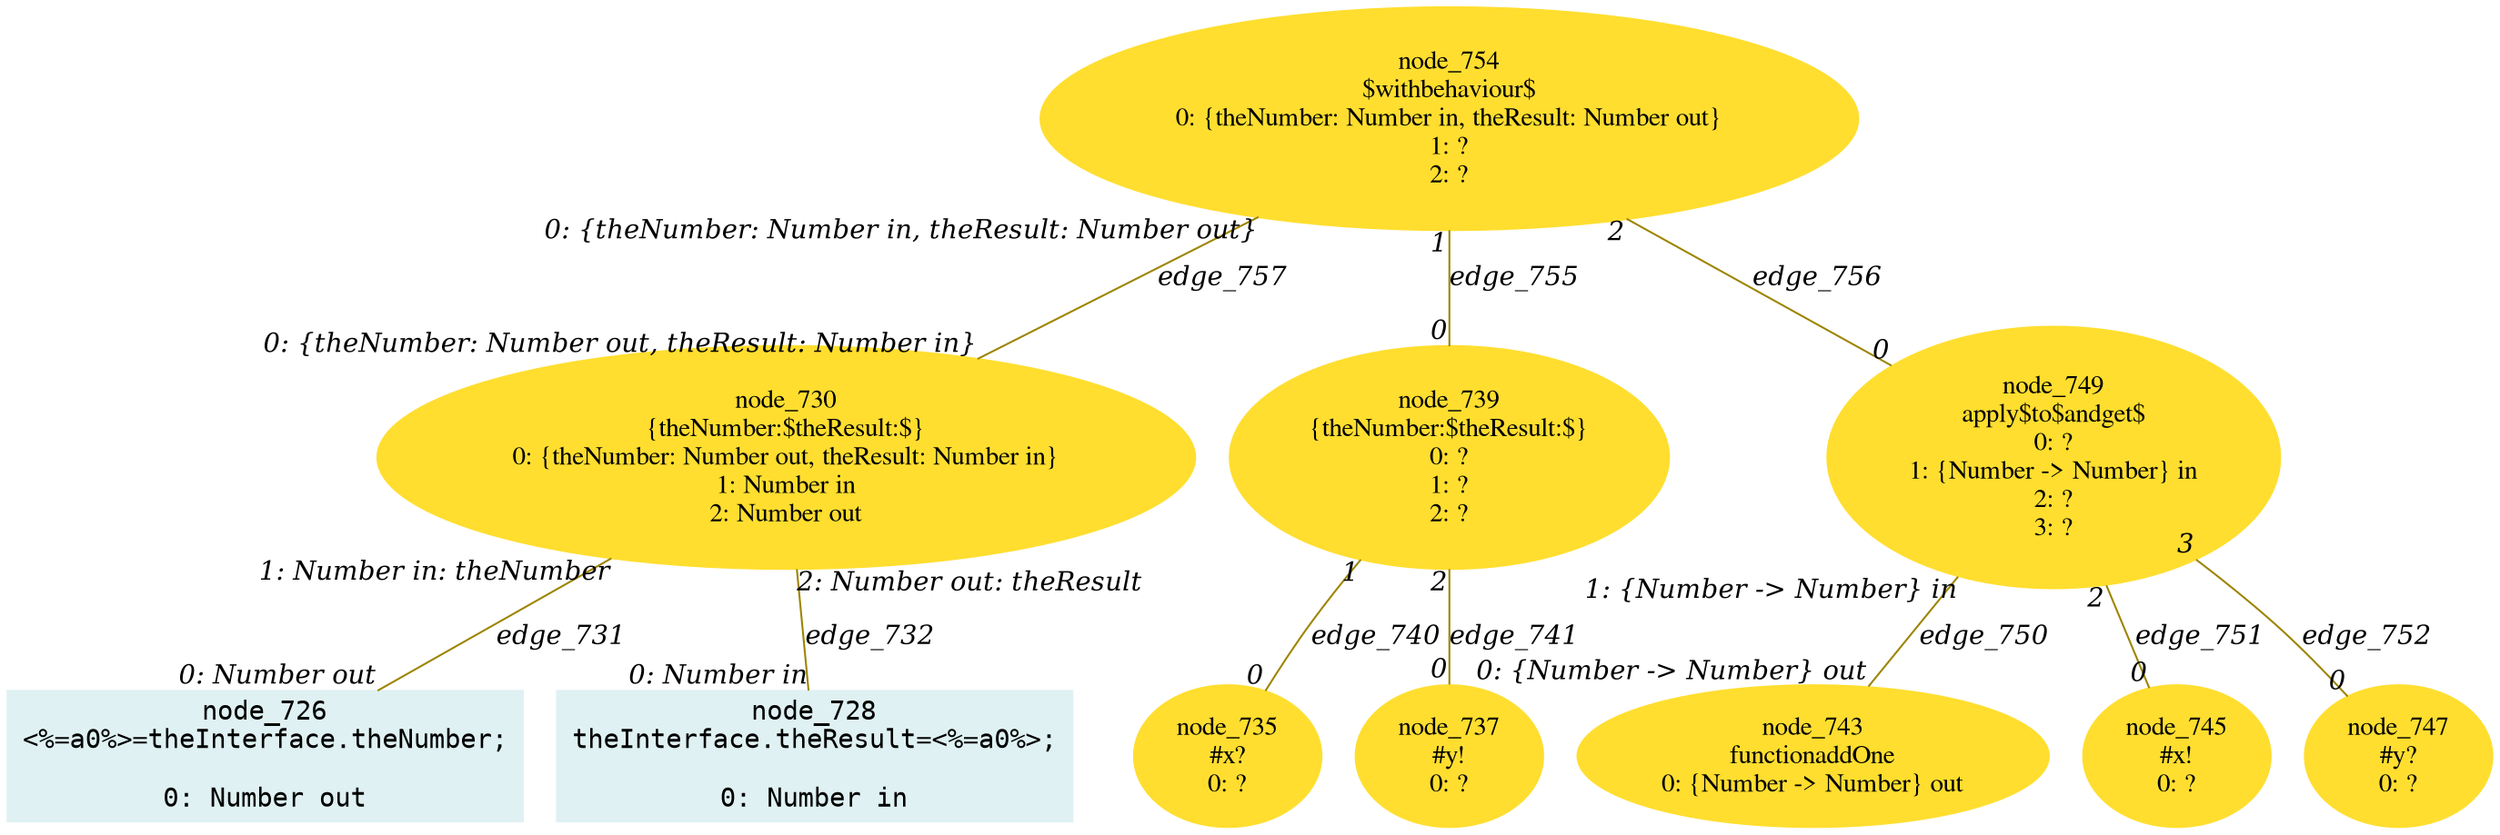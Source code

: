 digraph g{node_726 [shape="box", style="filled", color="#dff1f2", fontname="Courier", label="node_726
<%=a0%>=theInterface.theNumber;

0: Number out" ]
node_728 [shape="box", style="filled", color="#dff1f2", fontname="Courier", label="node_728
theInterface.theResult=<%=a0%>;

0: Number in" ]
node_730 [shape="ellipse", style="filled", color="#ffde2f", fontname="Times", label="node_730
{theNumber:$theResult:$}
0: {theNumber: Number out, theResult: Number in}
1: Number in
2: Number out" ]
node_735 [shape="ellipse", style="filled", color="#ffde2f", fontname="Times", label="node_735
#x?
0: ?" ]
node_737 [shape="ellipse", style="filled", color="#ffde2f", fontname="Times", label="node_737
#y!
0: ?" ]
node_739 [shape="ellipse", style="filled", color="#ffde2f", fontname="Times", label="node_739
{theNumber:$theResult:$}
0: ?
1: ?
2: ?" ]
node_743 [shape="ellipse", style="filled", color="#ffde2f", fontname="Times", label="node_743
functionaddOne
0: {Number -> Number} out" ]
node_745 [shape="ellipse", style="filled", color="#ffde2f", fontname="Times", label="node_745
#x!
0: ?" ]
node_747 [shape="ellipse", style="filled", color="#ffde2f", fontname="Times", label="node_747
#y?
0: ?" ]
node_749 [shape="ellipse", style="filled", color="#ffde2f", fontname="Times", label="node_749
apply$to$andget$
0: ?
1: {Number -> Number} in
2: ?
3: ?" ]
node_754 [shape="ellipse", style="filled", color="#ffde2f", fontname="Times", label="node_754
$withbehaviour$
0: {theNumber: Number in, theResult: Number out}
1: ?
2: ?" ]
node_730 -> node_726 [dir=none, arrowHead=none, fontname="Times-Italic", arrowsize=1, color="#9d8400", label="edge_731",  headlabel="0: Number out", taillabel="1: Number in: theNumber" ]
node_730 -> node_728 [dir=none, arrowHead=none, fontname="Times-Italic", arrowsize=1, color="#9d8400", label="edge_732",  headlabel="0: Number in", taillabel="2: Number out: theResult" ]
node_739 -> node_735 [dir=none, arrowHead=none, fontname="Times-Italic", arrowsize=1, color="#9d8400", label="edge_740",  headlabel="0", taillabel="1" ]
node_739 -> node_737 [dir=none, arrowHead=none, fontname="Times-Italic", arrowsize=1, color="#9d8400", label="edge_741",  headlabel="0", taillabel="2" ]
node_749 -> node_743 [dir=none, arrowHead=none, fontname="Times-Italic", arrowsize=1, color="#9d8400", label="edge_750",  headlabel="0: {Number -> Number} out", taillabel="1: {Number -> Number} in" ]
node_749 -> node_745 [dir=none, arrowHead=none, fontname="Times-Italic", arrowsize=1, color="#9d8400", label="edge_751",  headlabel="0", taillabel="2" ]
node_749 -> node_747 [dir=none, arrowHead=none, fontname="Times-Italic", arrowsize=1, color="#9d8400", label="edge_752",  headlabel="0", taillabel="3" ]
node_754 -> node_739 [dir=none, arrowHead=none, fontname="Times-Italic", arrowsize=1, color="#9d8400", label="edge_755",  headlabel="0", taillabel="1" ]
node_754 -> node_749 [dir=none, arrowHead=none, fontname="Times-Italic", arrowsize=1, color="#9d8400", label="edge_756",  headlabel="0", taillabel="2" ]
node_754 -> node_730 [dir=none, arrowHead=none, fontname="Times-Italic", arrowsize=1, color="#9d8400", label="edge_757",  headlabel="0: {theNumber: Number out, theResult: Number in}", taillabel="0: {theNumber: Number in, theResult: Number out}" ]
}